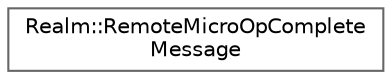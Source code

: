 digraph "Graphical Class Hierarchy"
{
 // LATEX_PDF_SIZE
  bgcolor="transparent";
  edge [fontname=Helvetica,fontsize=10,labelfontname=Helvetica,labelfontsize=10];
  node [fontname=Helvetica,fontsize=10,shape=box,height=0.2,width=0.4];
  rankdir="LR";
  Node0 [id="Node000000",label="Realm::RemoteMicroOpComplete\lMessage",height=0.2,width=0.4,color="grey40", fillcolor="white", style="filled",URL="$structRealm_1_1RemoteMicroOpCompleteMessage.html",tooltip=" "];
}
